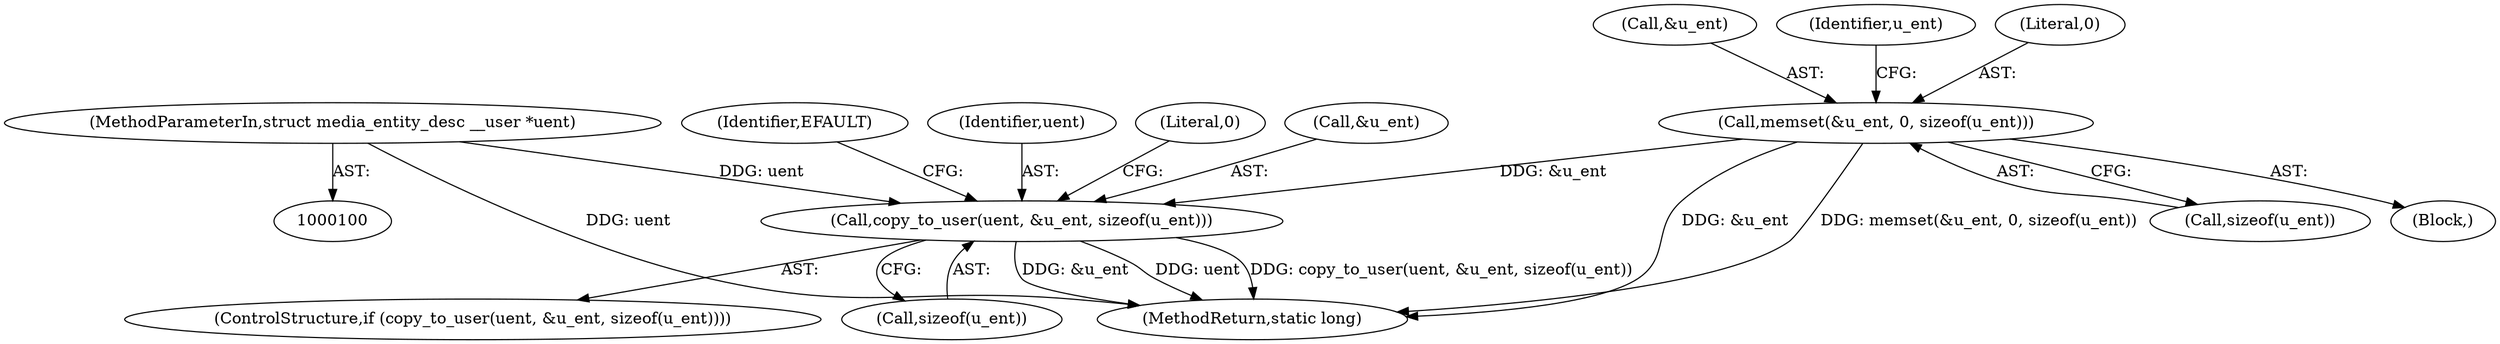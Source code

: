digraph "0_linux_e6a623460e5fc960ac3ee9f946d3106233fd28d8@API" {
"1000249" [label="(Call,copy_to_user(uent, &u_ent, sizeof(u_ent)))"];
"1000102" [label="(MethodParameterIn,struct media_entity_desc __user *uent)"];
"1000106" [label="(Call,memset(&u_ent, 0, sizeof(u_ent)))"];
"1000107" [label="(Call,&u_ent)"];
"1000249" [label="(Call,copy_to_user(uent, &u_ent, sizeof(u_ent)))"];
"1000251" [label="(Call,&u_ent)"];
"1000116" [label="(Identifier,u_ent)"];
"1000257" [label="(Identifier,EFAULT)"];
"1000110" [label="(Call,sizeof(u_ent))"];
"1000250" [label="(Identifier,uent)"];
"1000109" [label="(Literal,0)"];
"1000103" [label="(Block,)"];
"1000248" [label="(ControlStructure,if (copy_to_user(uent, &u_ent, sizeof(u_ent))))"];
"1000253" [label="(Call,sizeof(u_ent))"];
"1000102" [label="(MethodParameterIn,struct media_entity_desc __user *uent)"];
"1000259" [label="(Literal,0)"];
"1000106" [label="(Call,memset(&u_ent, 0, sizeof(u_ent)))"];
"1000260" [label="(MethodReturn,static long)"];
"1000249" -> "1000248"  [label="AST: "];
"1000249" -> "1000253"  [label="CFG: "];
"1000250" -> "1000249"  [label="AST: "];
"1000251" -> "1000249"  [label="AST: "];
"1000253" -> "1000249"  [label="AST: "];
"1000257" -> "1000249"  [label="CFG: "];
"1000259" -> "1000249"  [label="CFG: "];
"1000249" -> "1000260"  [label="DDG: &u_ent"];
"1000249" -> "1000260"  [label="DDG: uent"];
"1000249" -> "1000260"  [label="DDG: copy_to_user(uent, &u_ent, sizeof(u_ent))"];
"1000102" -> "1000249"  [label="DDG: uent"];
"1000106" -> "1000249"  [label="DDG: &u_ent"];
"1000102" -> "1000100"  [label="AST: "];
"1000102" -> "1000260"  [label="DDG: uent"];
"1000106" -> "1000103"  [label="AST: "];
"1000106" -> "1000110"  [label="CFG: "];
"1000107" -> "1000106"  [label="AST: "];
"1000109" -> "1000106"  [label="AST: "];
"1000110" -> "1000106"  [label="AST: "];
"1000116" -> "1000106"  [label="CFG: "];
"1000106" -> "1000260"  [label="DDG: &u_ent"];
"1000106" -> "1000260"  [label="DDG: memset(&u_ent, 0, sizeof(u_ent))"];
}
